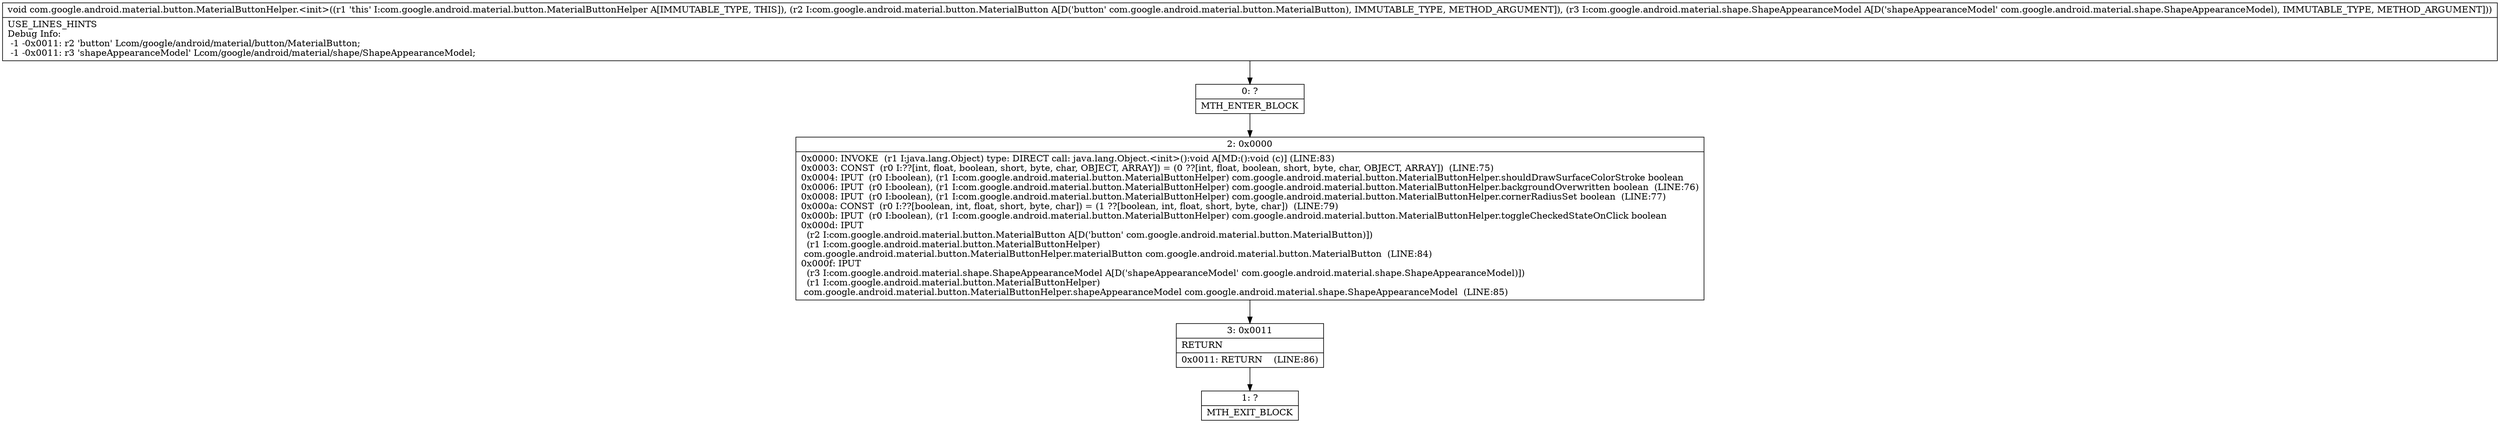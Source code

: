 digraph "CFG forcom.google.android.material.button.MaterialButtonHelper.\<init\>(Lcom\/google\/android\/material\/button\/MaterialButton;Lcom\/google\/android\/material\/shape\/ShapeAppearanceModel;)V" {
Node_0 [shape=record,label="{0\:\ ?|MTH_ENTER_BLOCK\l}"];
Node_2 [shape=record,label="{2\:\ 0x0000|0x0000: INVOKE  (r1 I:java.lang.Object) type: DIRECT call: java.lang.Object.\<init\>():void A[MD:():void (c)] (LINE:83)\l0x0003: CONST  (r0 I:??[int, float, boolean, short, byte, char, OBJECT, ARRAY]) = (0 ??[int, float, boolean, short, byte, char, OBJECT, ARRAY])  (LINE:75)\l0x0004: IPUT  (r0 I:boolean), (r1 I:com.google.android.material.button.MaterialButtonHelper) com.google.android.material.button.MaterialButtonHelper.shouldDrawSurfaceColorStroke boolean \l0x0006: IPUT  (r0 I:boolean), (r1 I:com.google.android.material.button.MaterialButtonHelper) com.google.android.material.button.MaterialButtonHelper.backgroundOverwritten boolean  (LINE:76)\l0x0008: IPUT  (r0 I:boolean), (r1 I:com.google.android.material.button.MaterialButtonHelper) com.google.android.material.button.MaterialButtonHelper.cornerRadiusSet boolean  (LINE:77)\l0x000a: CONST  (r0 I:??[boolean, int, float, short, byte, char]) = (1 ??[boolean, int, float, short, byte, char])  (LINE:79)\l0x000b: IPUT  (r0 I:boolean), (r1 I:com.google.android.material.button.MaterialButtonHelper) com.google.android.material.button.MaterialButtonHelper.toggleCheckedStateOnClick boolean \l0x000d: IPUT  \l  (r2 I:com.google.android.material.button.MaterialButton A[D('button' com.google.android.material.button.MaterialButton)])\l  (r1 I:com.google.android.material.button.MaterialButtonHelper)\l com.google.android.material.button.MaterialButtonHelper.materialButton com.google.android.material.button.MaterialButton  (LINE:84)\l0x000f: IPUT  \l  (r3 I:com.google.android.material.shape.ShapeAppearanceModel A[D('shapeAppearanceModel' com.google.android.material.shape.ShapeAppearanceModel)])\l  (r1 I:com.google.android.material.button.MaterialButtonHelper)\l com.google.android.material.button.MaterialButtonHelper.shapeAppearanceModel com.google.android.material.shape.ShapeAppearanceModel  (LINE:85)\l}"];
Node_3 [shape=record,label="{3\:\ 0x0011|RETURN\l|0x0011: RETURN    (LINE:86)\l}"];
Node_1 [shape=record,label="{1\:\ ?|MTH_EXIT_BLOCK\l}"];
MethodNode[shape=record,label="{void com.google.android.material.button.MaterialButtonHelper.\<init\>((r1 'this' I:com.google.android.material.button.MaterialButtonHelper A[IMMUTABLE_TYPE, THIS]), (r2 I:com.google.android.material.button.MaterialButton A[D('button' com.google.android.material.button.MaterialButton), IMMUTABLE_TYPE, METHOD_ARGUMENT]), (r3 I:com.google.android.material.shape.ShapeAppearanceModel A[D('shapeAppearanceModel' com.google.android.material.shape.ShapeAppearanceModel), IMMUTABLE_TYPE, METHOD_ARGUMENT]))  | USE_LINES_HINTS\lDebug Info:\l  \-1 \-0x0011: r2 'button' Lcom\/google\/android\/material\/button\/MaterialButton;\l  \-1 \-0x0011: r3 'shapeAppearanceModel' Lcom\/google\/android\/material\/shape\/ShapeAppearanceModel;\l}"];
MethodNode -> Node_0;Node_0 -> Node_2;
Node_2 -> Node_3;
Node_3 -> Node_1;
}

